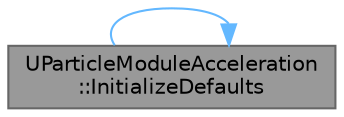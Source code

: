 digraph "UParticleModuleAcceleration::InitializeDefaults"
{
 // INTERACTIVE_SVG=YES
 // LATEX_PDF_SIZE
  bgcolor="transparent";
  edge [fontname=Helvetica,fontsize=10,labelfontname=Helvetica,labelfontsize=10];
  node [fontname=Helvetica,fontsize=10,shape=box,height=0.2,width=0.4];
  rankdir="LR";
  Node1 [id="Node000001",label="UParticleModuleAcceleration\l::InitializeDefaults",height=0.2,width=0.4,color="gray40", fillcolor="grey60", style="filled", fontcolor="black",tooltip="If true, then apply the particle system components scale to the acceleration value."];
  Node1 -> Node1 [id="edge1_Node000001_Node000001",color="steelblue1",style="solid",tooltip=" "];
}
